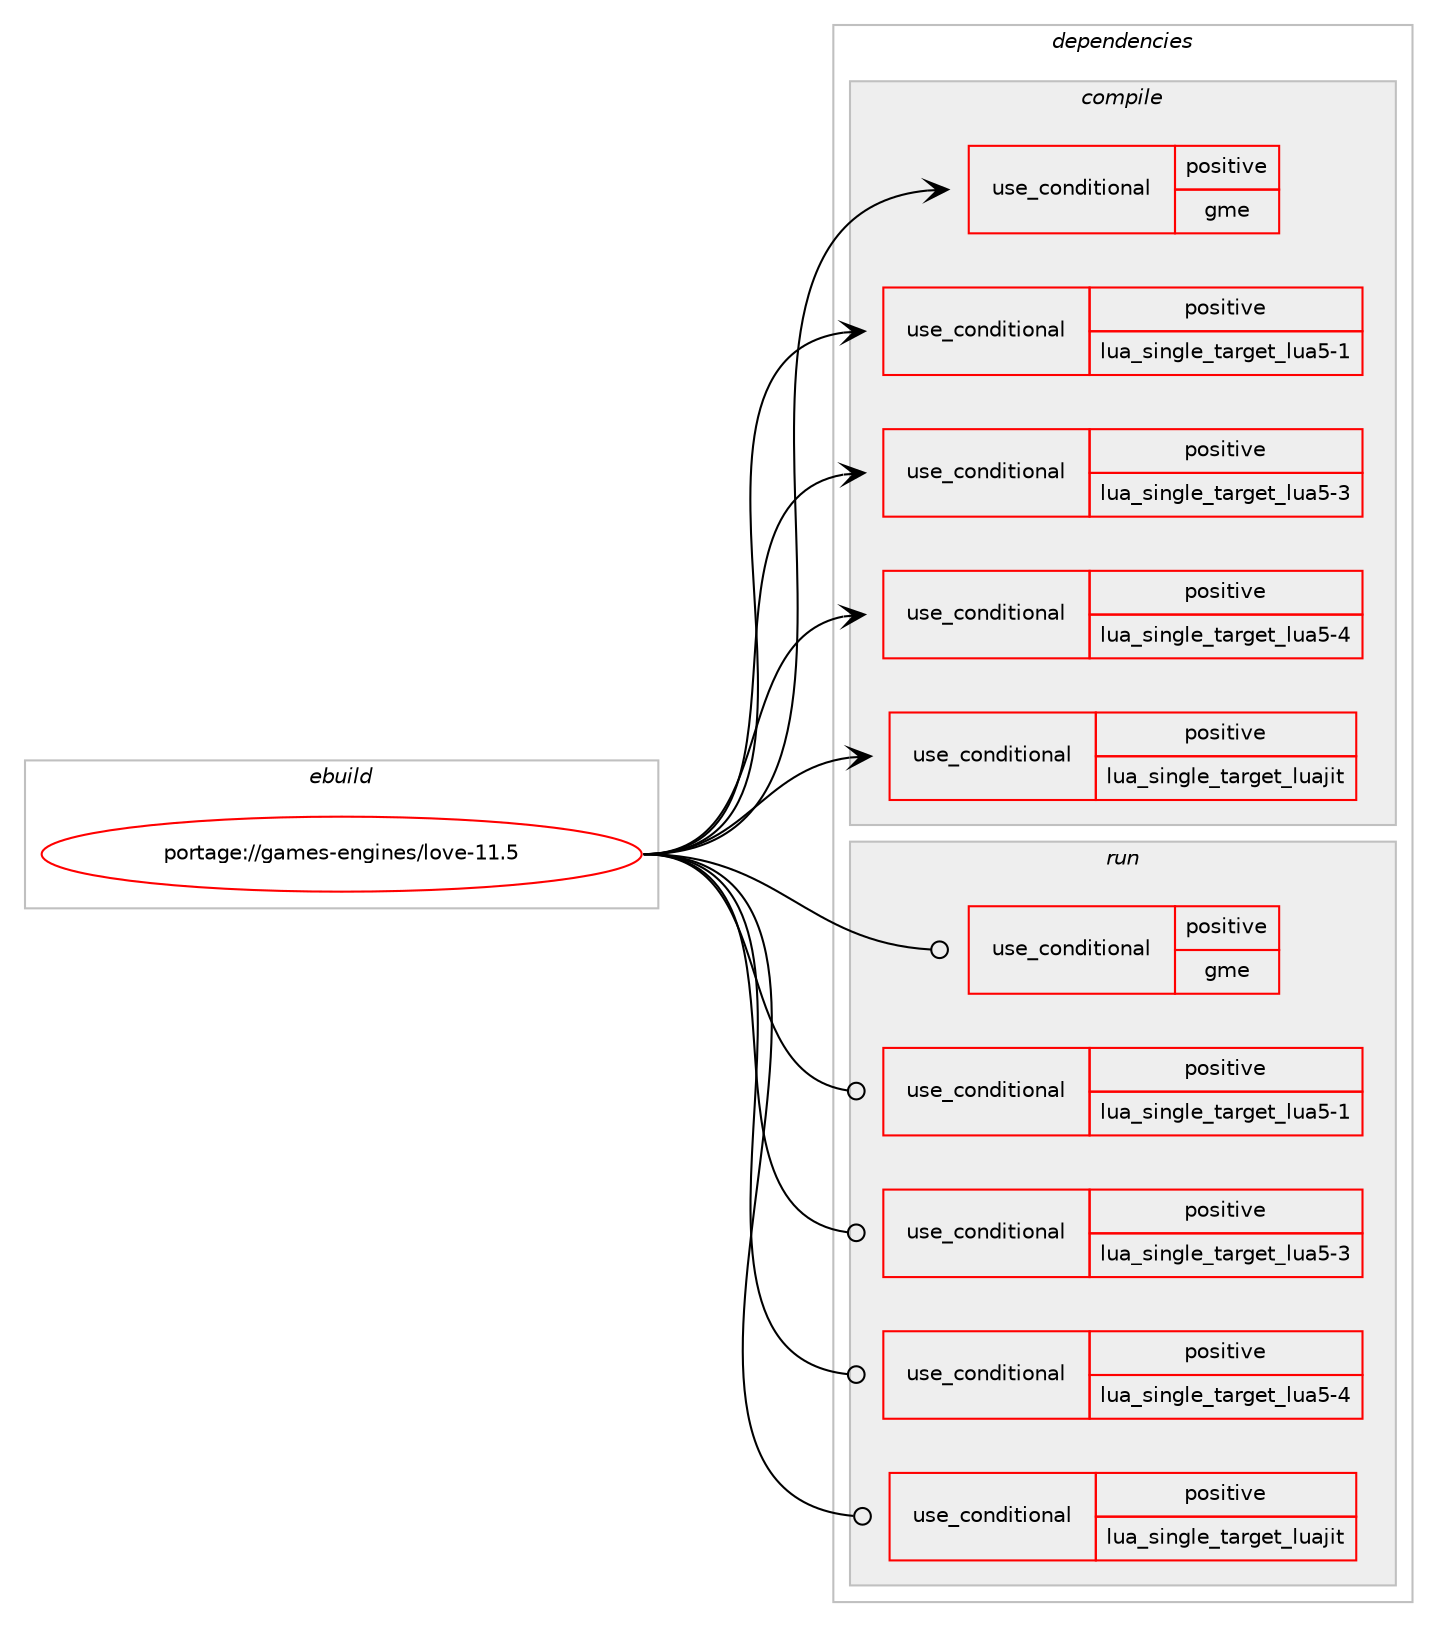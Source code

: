 digraph prolog {

# *************
# Graph options
# *************

newrank=true;
concentrate=true;
compound=true;
graph [rankdir=LR,fontname=Helvetica,fontsize=10,ranksep=1.5];#, ranksep=2.5, nodesep=0.2];
edge  [arrowhead=vee];
node  [fontname=Helvetica,fontsize=10];

# **********
# The ebuild
# **********

subgraph cluster_leftcol {
color=gray;
rank=same;
label=<<i>ebuild</i>>;
id [label="portage://games-engines/love-11.5", color=red, width=4, href="../games-engines/love-11.5.svg"];
}

# ****************
# The dependencies
# ****************

subgraph cluster_midcol {
color=gray;
label=<<i>dependencies</i>>;
subgraph cluster_compile {
fillcolor="#eeeeee";
style=filled;
label=<<i>compile</i>>;
subgraph cond62137 {
dependency115142 [label=<<TABLE BORDER="0" CELLBORDER="1" CELLSPACING="0" CELLPADDING="4"><TR><TD ROWSPAN="3" CELLPADDING="10">use_conditional</TD></TR><TR><TD>positive</TD></TR><TR><TD>gme</TD></TR></TABLE>>, shape=none, color=red];
# *** BEGIN UNKNOWN DEPENDENCY TYPE (TODO) ***
# dependency115142 -> package_dependency(portage://games-engines/love-11.5,install,no,media-libs,game-music-emu,none,[,,],[],[])
# *** END UNKNOWN DEPENDENCY TYPE (TODO) ***

}
id:e -> dependency115142:w [weight=20,style="solid",arrowhead="vee"];
subgraph cond62138 {
dependency115143 [label=<<TABLE BORDER="0" CELLBORDER="1" CELLSPACING="0" CELLPADDING="4"><TR><TD ROWSPAN="3" CELLPADDING="10">use_conditional</TD></TR><TR><TD>positive</TD></TR><TR><TD>lua_single_target_lua5-1</TD></TR></TABLE>>, shape=none, color=red];
# *** BEGIN UNKNOWN DEPENDENCY TYPE (TODO) ***
# dependency115143 -> package_dependency(portage://games-engines/love-11.5,install,no,dev-lang,lua,none,[,,],[slot(5.1)],[])
# *** END UNKNOWN DEPENDENCY TYPE (TODO) ***

}
id:e -> dependency115143:w [weight=20,style="solid",arrowhead="vee"];
subgraph cond62139 {
dependency115144 [label=<<TABLE BORDER="0" CELLBORDER="1" CELLSPACING="0" CELLPADDING="4"><TR><TD ROWSPAN="3" CELLPADDING="10">use_conditional</TD></TR><TR><TD>positive</TD></TR><TR><TD>lua_single_target_lua5-3</TD></TR></TABLE>>, shape=none, color=red];
# *** BEGIN UNKNOWN DEPENDENCY TYPE (TODO) ***
# dependency115144 -> package_dependency(portage://games-engines/love-11.5,install,no,dev-lang,lua,none,[,,],[slot(5.3)],[])
# *** END UNKNOWN DEPENDENCY TYPE (TODO) ***

}
id:e -> dependency115144:w [weight=20,style="solid",arrowhead="vee"];
subgraph cond62140 {
dependency115145 [label=<<TABLE BORDER="0" CELLBORDER="1" CELLSPACING="0" CELLPADDING="4"><TR><TD ROWSPAN="3" CELLPADDING="10">use_conditional</TD></TR><TR><TD>positive</TD></TR><TR><TD>lua_single_target_lua5-4</TD></TR></TABLE>>, shape=none, color=red];
# *** BEGIN UNKNOWN DEPENDENCY TYPE (TODO) ***
# dependency115145 -> package_dependency(portage://games-engines/love-11.5,install,no,dev-lang,lua,none,[,,],[slot(5.4)],[])
# *** END UNKNOWN DEPENDENCY TYPE (TODO) ***

}
id:e -> dependency115145:w [weight=20,style="solid",arrowhead="vee"];
subgraph cond62141 {
dependency115146 [label=<<TABLE BORDER="0" CELLBORDER="1" CELLSPACING="0" CELLPADDING="4"><TR><TD ROWSPAN="3" CELLPADDING="10">use_conditional</TD></TR><TR><TD>positive</TD></TR><TR><TD>lua_single_target_luajit</TD></TR></TABLE>>, shape=none, color=red];
# *** BEGIN UNKNOWN DEPENDENCY TYPE (TODO) ***
# dependency115146 -> package_dependency(portage://games-engines/love-11.5,install,no,dev-lang,luajit,none,[,,],any_same_slot,[])
# *** END UNKNOWN DEPENDENCY TYPE (TODO) ***

}
id:e -> dependency115146:w [weight=20,style="solid",arrowhead="vee"];
# *** BEGIN UNKNOWN DEPENDENCY TYPE (TODO) ***
# id -> package_dependency(portage://games-engines/love-11.5,install,no,media-libs,freetype,none,[,,],[],[])
# *** END UNKNOWN DEPENDENCY TYPE (TODO) ***

# *** BEGIN UNKNOWN DEPENDENCY TYPE (TODO) ***
# id -> package_dependency(portage://games-engines/love-11.5,install,no,media-libs,libmodplug,none,[,,],[],[])
# *** END UNKNOWN DEPENDENCY TYPE (TODO) ***

# *** BEGIN UNKNOWN DEPENDENCY TYPE (TODO) ***
# id -> package_dependency(portage://games-engines/love-11.5,install,no,media-libs,libsdl2,none,[,,],[],[use(enable(joystick),none),use(enable(opengl),none)])
# *** END UNKNOWN DEPENDENCY TYPE (TODO) ***

# *** BEGIN UNKNOWN DEPENDENCY TYPE (TODO) ***
# id -> package_dependency(portage://games-engines/love-11.5,install,no,media-libs,libtheora,none,[,,],[],[])
# *** END UNKNOWN DEPENDENCY TYPE (TODO) ***

# *** BEGIN UNKNOWN DEPENDENCY TYPE (TODO) ***
# id -> package_dependency(portage://games-engines/love-11.5,install,no,media-libs,libvorbis,none,[,,],[],[])
# *** END UNKNOWN DEPENDENCY TYPE (TODO) ***

# *** BEGIN UNKNOWN DEPENDENCY TYPE (TODO) ***
# id -> package_dependency(portage://games-engines/love-11.5,install,no,media-libs,openal,none,[,,],[],[])
# *** END UNKNOWN DEPENDENCY TYPE (TODO) ***

# *** BEGIN UNKNOWN DEPENDENCY TYPE (TODO) ***
# id -> package_dependency(portage://games-engines/love-11.5,install,no,media-sound,mpg123,none,[,,],[],[])
# *** END UNKNOWN DEPENDENCY TYPE (TODO) ***

# *** BEGIN UNKNOWN DEPENDENCY TYPE (TODO) ***
# id -> package_dependency(portage://games-engines/love-11.5,install,no,sys-libs,zlib,none,[,,],[],[])
# *** END UNKNOWN DEPENDENCY TYPE (TODO) ***

# *** BEGIN UNKNOWN DEPENDENCY TYPE (TODO) ***
# id -> package_dependency(portage://games-engines/love-11.5,install,no,virtual,opengl,none,[,,],[],[])
# *** END UNKNOWN DEPENDENCY TYPE (TODO) ***

}
subgraph cluster_compileandrun {
fillcolor="#eeeeee";
style=filled;
label=<<i>compile and run</i>>;
}
subgraph cluster_run {
fillcolor="#eeeeee";
style=filled;
label=<<i>run</i>>;
subgraph cond62142 {
dependency115147 [label=<<TABLE BORDER="0" CELLBORDER="1" CELLSPACING="0" CELLPADDING="4"><TR><TD ROWSPAN="3" CELLPADDING="10">use_conditional</TD></TR><TR><TD>positive</TD></TR><TR><TD>gme</TD></TR></TABLE>>, shape=none, color=red];
# *** BEGIN UNKNOWN DEPENDENCY TYPE (TODO) ***
# dependency115147 -> package_dependency(portage://games-engines/love-11.5,run,no,media-libs,game-music-emu,none,[,,],[],[])
# *** END UNKNOWN DEPENDENCY TYPE (TODO) ***

}
id:e -> dependency115147:w [weight=20,style="solid",arrowhead="odot"];
subgraph cond62143 {
dependency115148 [label=<<TABLE BORDER="0" CELLBORDER="1" CELLSPACING="0" CELLPADDING="4"><TR><TD ROWSPAN="3" CELLPADDING="10">use_conditional</TD></TR><TR><TD>positive</TD></TR><TR><TD>lua_single_target_lua5-1</TD></TR></TABLE>>, shape=none, color=red];
# *** BEGIN UNKNOWN DEPENDENCY TYPE (TODO) ***
# dependency115148 -> package_dependency(portage://games-engines/love-11.5,run,no,dev-lang,lua,none,[,,],[slot(5.1)],[])
# *** END UNKNOWN DEPENDENCY TYPE (TODO) ***

}
id:e -> dependency115148:w [weight=20,style="solid",arrowhead="odot"];
subgraph cond62144 {
dependency115149 [label=<<TABLE BORDER="0" CELLBORDER="1" CELLSPACING="0" CELLPADDING="4"><TR><TD ROWSPAN="3" CELLPADDING="10">use_conditional</TD></TR><TR><TD>positive</TD></TR><TR><TD>lua_single_target_lua5-3</TD></TR></TABLE>>, shape=none, color=red];
# *** BEGIN UNKNOWN DEPENDENCY TYPE (TODO) ***
# dependency115149 -> package_dependency(portage://games-engines/love-11.5,run,no,dev-lang,lua,none,[,,],[slot(5.3)],[])
# *** END UNKNOWN DEPENDENCY TYPE (TODO) ***

}
id:e -> dependency115149:w [weight=20,style="solid",arrowhead="odot"];
subgraph cond62145 {
dependency115150 [label=<<TABLE BORDER="0" CELLBORDER="1" CELLSPACING="0" CELLPADDING="4"><TR><TD ROWSPAN="3" CELLPADDING="10">use_conditional</TD></TR><TR><TD>positive</TD></TR><TR><TD>lua_single_target_lua5-4</TD></TR></TABLE>>, shape=none, color=red];
# *** BEGIN UNKNOWN DEPENDENCY TYPE (TODO) ***
# dependency115150 -> package_dependency(portage://games-engines/love-11.5,run,no,dev-lang,lua,none,[,,],[slot(5.4)],[])
# *** END UNKNOWN DEPENDENCY TYPE (TODO) ***

}
id:e -> dependency115150:w [weight=20,style="solid",arrowhead="odot"];
subgraph cond62146 {
dependency115151 [label=<<TABLE BORDER="0" CELLBORDER="1" CELLSPACING="0" CELLPADDING="4"><TR><TD ROWSPAN="3" CELLPADDING="10">use_conditional</TD></TR><TR><TD>positive</TD></TR><TR><TD>lua_single_target_luajit</TD></TR></TABLE>>, shape=none, color=red];
# *** BEGIN UNKNOWN DEPENDENCY TYPE (TODO) ***
# dependency115151 -> package_dependency(portage://games-engines/love-11.5,run,no,dev-lang,luajit,none,[,,],any_same_slot,[])
# *** END UNKNOWN DEPENDENCY TYPE (TODO) ***

}
id:e -> dependency115151:w [weight=20,style="solid",arrowhead="odot"];
# *** BEGIN UNKNOWN DEPENDENCY TYPE (TODO) ***
# id -> package_dependency(portage://games-engines/love-11.5,run,no,media-libs,freetype,none,[,,],[],[])
# *** END UNKNOWN DEPENDENCY TYPE (TODO) ***

# *** BEGIN UNKNOWN DEPENDENCY TYPE (TODO) ***
# id -> package_dependency(portage://games-engines/love-11.5,run,no,media-libs,libmodplug,none,[,,],[],[])
# *** END UNKNOWN DEPENDENCY TYPE (TODO) ***

# *** BEGIN UNKNOWN DEPENDENCY TYPE (TODO) ***
# id -> package_dependency(portage://games-engines/love-11.5,run,no,media-libs,libsdl2,none,[,,],[],[use(enable(joystick),none),use(enable(opengl),none)])
# *** END UNKNOWN DEPENDENCY TYPE (TODO) ***

# *** BEGIN UNKNOWN DEPENDENCY TYPE (TODO) ***
# id -> package_dependency(portage://games-engines/love-11.5,run,no,media-libs,libtheora,none,[,,],[],[])
# *** END UNKNOWN DEPENDENCY TYPE (TODO) ***

# *** BEGIN UNKNOWN DEPENDENCY TYPE (TODO) ***
# id -> package_dependency(portage://games-engines/love-11.5,run,no,media-libs,libvorbis,none,[,,],[],[])
# *** END UNKNOWN DEPENDENCY TYPE (TODO) ***

# *** BEGIN UNKNOWN DEPENDENCY TYPE (TODO) ***
# id -> package_dependency(portage://games-engines/love-11.5,run,no,media-libs,openal,none,[,,],[],[])
# *** END UNKNOWN DEPENDENCY TYPE (TODO) ***

# *** BEGIN UNKNOWN DEPENDENCY TYPE (TODO) ***
# id -> package_dependency(portage://games-engines/love-11.5,run,no,media-sound,mpg123,none,[,,],[],[])
# *** END UNKNOWN DEPENDENCY TYPE (TODO) ***

# *** BEGIN UNKNOWN DEPENDENCY TYPE (TODO) ***
# id -> package_dependency(portage://games-engines/love-11.5,run,no,sys-libs,zlib,none,[,,],[],[])
# *** END UNKNOWN DEPENDENCY TYPE (TODO) ***

# *** BEGIN UNKNOWN DEPENDENCY TYPE (TODO) ***
# id -> package_dependency(portage://games-engines/love-11.5,run,no,virtual,opengl,none,[,,],[],[])
# *** END UNKNOWN DEPENDENCY TYPE (TODO) ***

}
}

# **************
# The candidates
# **************

subgraph cluster_choices {
rank=same;
color=gray;
label=<<i>candidates</i>>;

}

}
